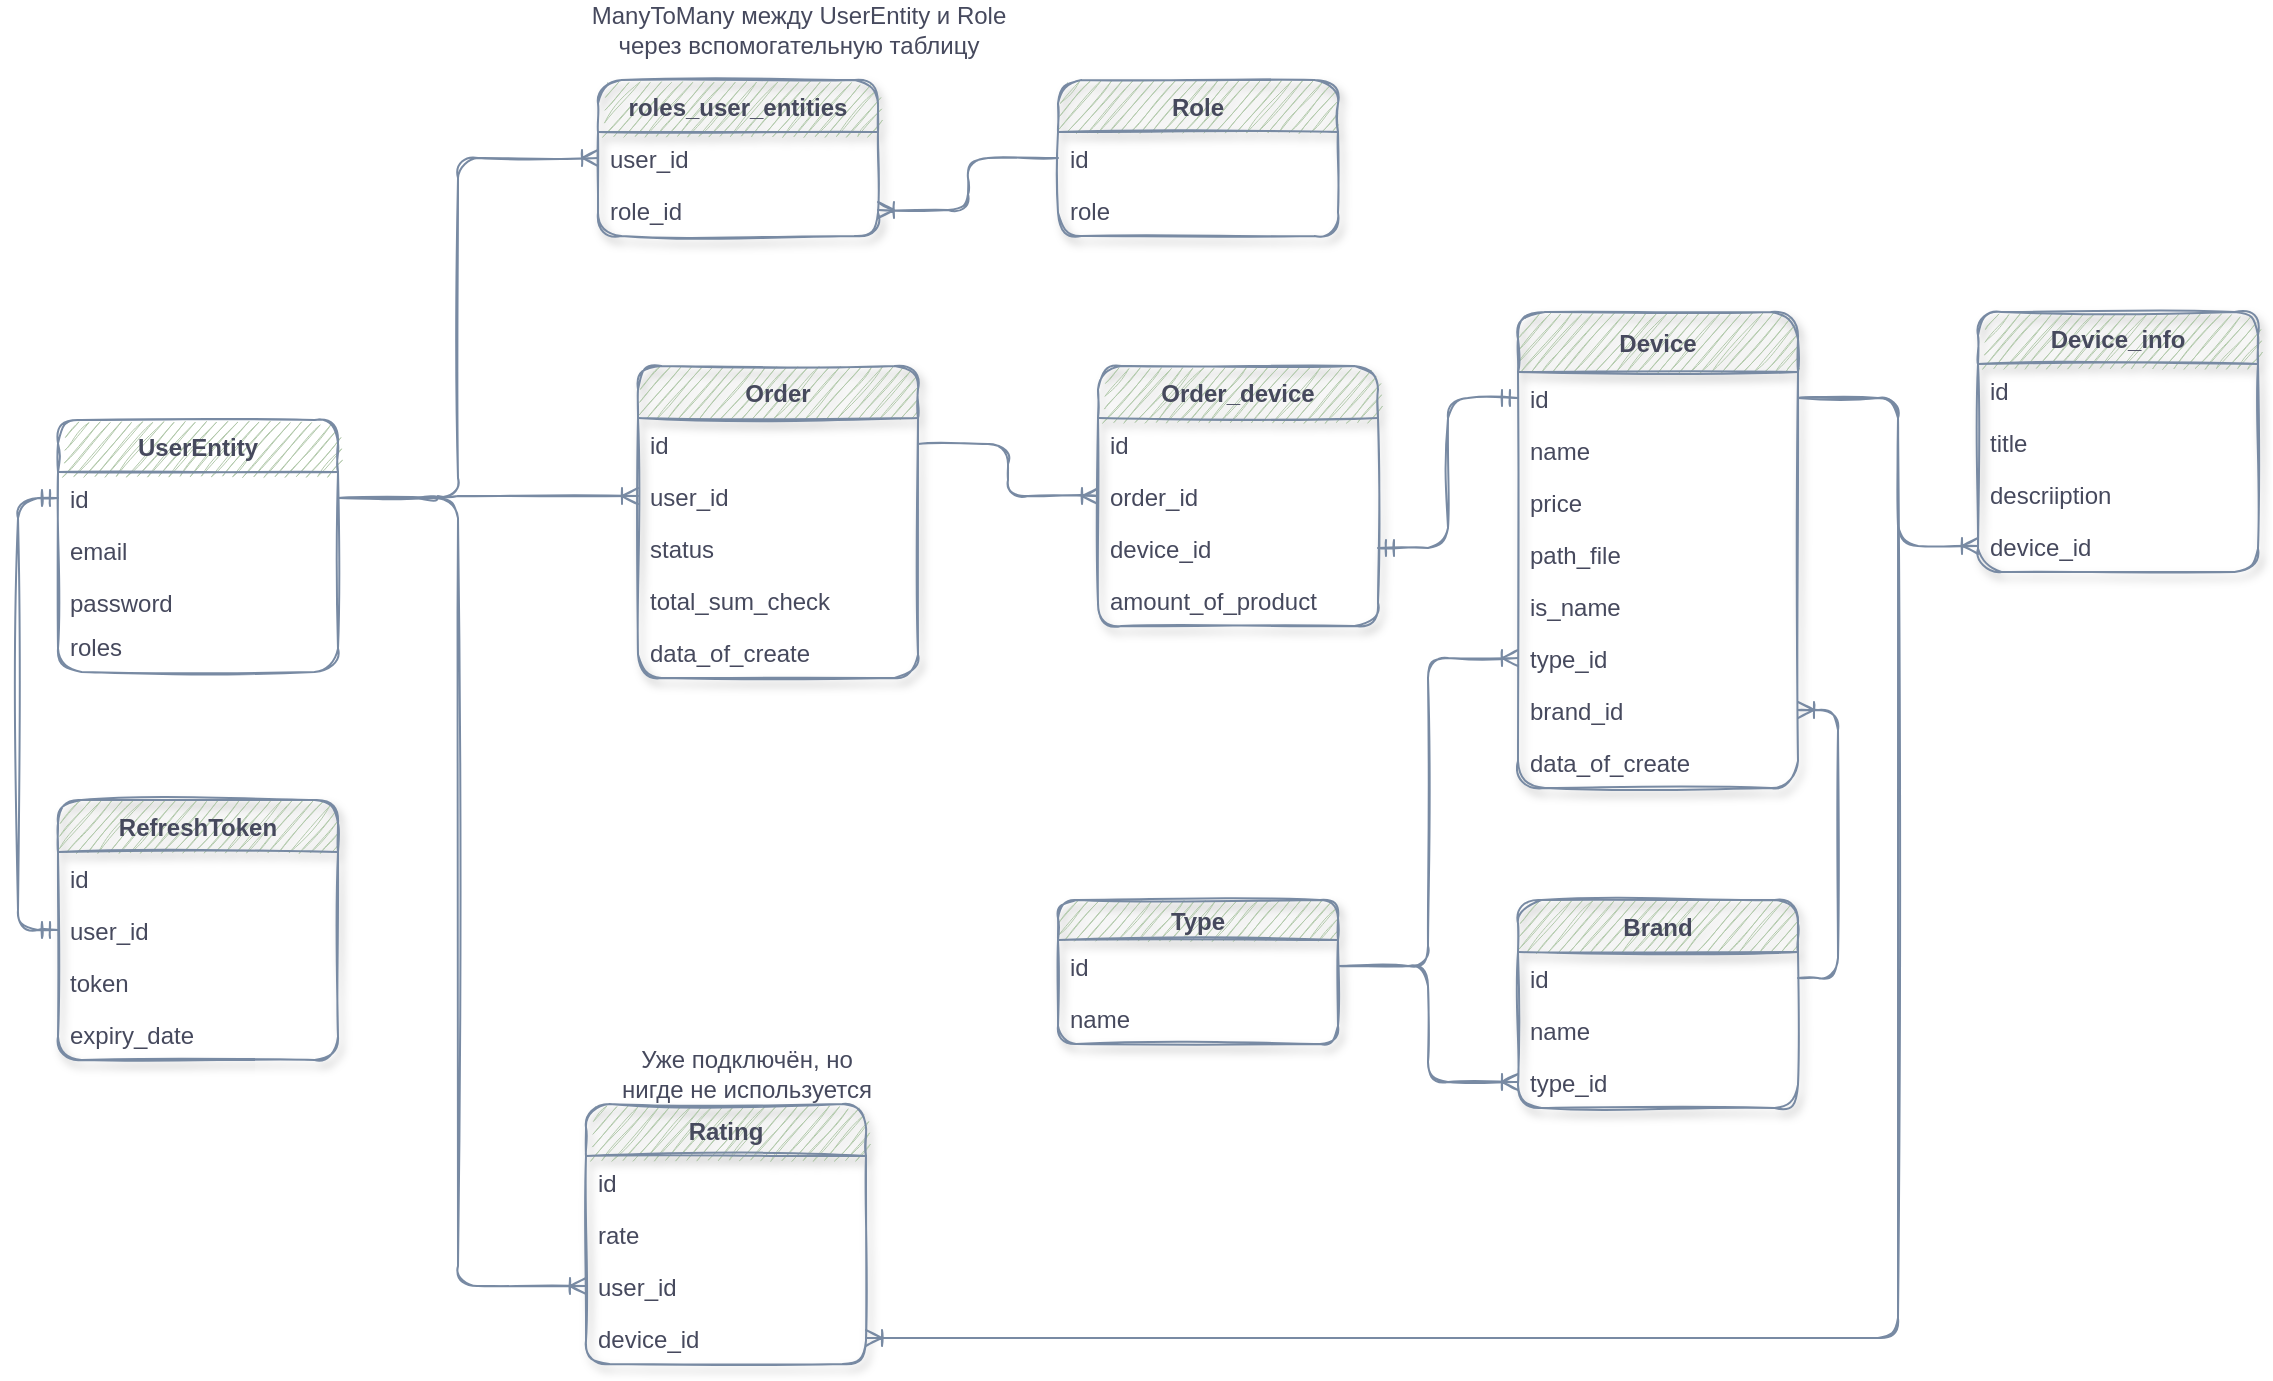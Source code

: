 <mxfile version="14.9.9" type="product"><diagram id="LlsNdpljMGzBqDRL-B-1" name="Page-1"><mxGraphModel dx="1422" dy="1931" grid="1" gridSize="10" guides="1" tooltips="1" connect="1" arrows="1" fold="1" page="1" pageScale="1" pageWidth="827" pageHeight="1169" math="0" shadow="0"><root><mxCell id="0"/><mxCell id="1" parent="0"/><mxCell id="WYQVLgiUB-mDLvY5O6ve-2" value="UserEntity" style="swimlane;fontStyle=1;childLayout=stackLayout;horizontal=1;startSize=26;horizontalStack=0;resizeParent=1;resizeParentMax=0;resizeLast=0;collapsible=1;marginBottom=0;fillColor=#B2C9AB;strokeColor=#788AA3;fontColor=#46495D;sketch=1;rounded=1;" vertex="1" parent="1"><mxGeometry x="70" y="80" width="140" height="126" as="geometry"><mxRectangle x="80" y="170" width="90" height="26" as="alternateBounds"/></mxGeometry></mxCell><mxCell id="WYQVLgiUB-mDLvY5O6ve-3" value="id" style="text;strokeColor=none;fillColor=none;align=left;verticalAlign=top;spacingLeft=4;spacingRight=4;overflow=hidden;rotatable=0;points=[[0,0.5],[1,0.5]];portConstraint=eastwest;fontColor=#46495D;sketch=1;rounded=1;" vertex="1" parent="WYQVLgiUB-mDLvY5O6ve-2"><mxGeometry y="26" width="140" height="26" as="geometry"/></mxCell><mxCell id="WYQVLgiUB-mDLvY5O6ve-4" value="email" style="text;strokeColor=none;fillColor=none;align=left;verticalAlign=top;spacingLeft=4;spacingRight=4;overflow=hidden;rotatable=0;points=[[0,0.5],[1,0.5]];portConstraint=eastwest;shadow=1;fontColor=#46495D;sketch=1;rounded=1;" vertex="1" parent="WYQVLgiUB-mDLvY5O6ve-2"><mxGeometry y="52" width="140" height="26" as="geometry"/></mxCell><mxCell id="WYQVLgiUB-mDLvY5O6ve-34" value="password" style="text;strokeColor=none;fillColor=none;align=left;verticalAlign=top;spacingLeft=4;spacingRight=4;overflow=hidden;rotatable=0;points=[[0,0.5],[1,0.5]];portConstraint=eastwest;shadow=1;fontColor=#46495D;sketch=1;rounded=1;" vertex="1" parent="WYQVLgiUB-mDLvY5O6ve-2"><mxGeometry y="78" width="140" height="22" as="geometry"/></mxCell><mxCell id="WYQVLgiUB-mDLvY5O6ve-35" value="roles" style="text;strokeColor=none;fillColor=none;align=left;verticalAlign=top;spacingLeft=4;spacingRight=4;overflow=hidden;rotatable=0;points=[[0,0.5],[1,0.5]];portConstraint=eastwest;shadow=1;fontColor=#46495D;sketch=1;rounded=1;" vertex="1" parent="WYQVLgiUB-mDLvY5O6ve-2"><mxGeometry y="100" width="140" height="26" as="geometry"/></mxCell><mxCell id="WYQVLgiUB-mDLvY5O6ve-111" style="edgeStyle=orthogonalEdgeStyle;rounded=1;sketch=1;orthogonalLoop=1;jettySize=auto;html=1;entryX=0;entryY=0.5;entryDx=0;entryDy=0;fontColor=#46495D;startArrow=none;startFill=0;endArrow=ERoneToMany;endFill=0;strokeColor=#788AA3;fillColor=#B2C9AB;" edge="1" parent="1" source="WYQVLgiUB-mDLvY5O6ve-40" target="WYQVLgiUB-mDLvY5O6ve-90"><mxGeometry relative="1" as="geometry"/></mxCell><mxCell id="WYQVLgiUB-mDLvY5O6ve-39" value="Type" style="swimlane;fontStyle=1;childLayout=stackLayout;horizontal=1;startSize=20;horizontalStack=0;resizeParent=1;resizeParentMax=0;resizeLast=0;collapsible=1;marginBottom=0;shadow=1;fillColor=#B2C9AB;strokeColor=#788AA3;fontColor=#46495D;sketch=1;rounded=1;" vertex="1" parent="1"><mxGeometry x="570" y="320" width="140" height="72" as="geometry"/></mxCell><mxCell id="WYQVLgiUB-mDLvY5O6ve-40" value="id" style="text;strokeColor=none;fillColor=none;align=left;verticalAlign=top;spacingLeft=4;spacingRight=4;overflow=hidden;rotatable=0;points=[[0,0.5],[1,0.5]];portConstraint=eastwest;fontColor=#46495D;sketch=1;rounded=1;" vertex="1" parent="WYQVLgiUB-mDLvY5O6ve-39"><mxGeometry y="20" width="140" height="26" as="geometry"/></mxCell><mxCell id="WYQVLgiUB-mDLvY5O6ve-43" value="name" style="text;strokeColor=none;fillColor=none;align=left;verticalAlign=top;spacingLeft=4;spacingRight=4;overflow=hidden;rotatable=0;points=[[0,0.5],[1,0.5]];portConstraint=eastwest;fontColor=#46495D;sketch=1;rounded=1;" vertex="1" parent="WYQVLgiUB-mDLvY5O6ve-39"><mxGeometry y="46" width="140" height="26" as="geometry"/></mxCell><mxCell id="WYQVLgiUB-mDLvY5O6ve-44" value="roles_user_entities" style="swimlane;fontStyle=1;childLayout=stackLayout;horizontal=1;startSize=26;horizontalStack=0;resizeParent=1;resizeParentMax=0;resizeLast=0;collapsible=1;marginBottom=0;shadow=1;fillColor=#B2C9AB;strokeColor=#788AA3;fontColor=#46495D;sketch=1;rounded=1;" vertex="1" parent="1"><mxGeometry x="340" y="-90" width="140" height="78" as="geometry"/></mxCell><mxCell id="WYQVLgiUB-mDLvY5O6ve-45" value="user_id" style="text;strokeColor=none;fillColor=none;align=left;verticalAlign=top;spacingLeft=4;spacingRight=4;overflow=hidden;rotatable=0;points=[[0,0.5],[1,0.5]];portConstraint=eastwest;fontColor=#46495D;sketch=1;rounded=1;" vertex="1" parent="WYQVLgiUB-mDLvY5O6ve-44"><mxGeometry y="26" width="140" height="26" as="geometry"/></mxCell><mxCell id="WYQVLgiUB-mDLvY5O6ve-46" value="role_id" style="text;strokeColor=none;fillColor=none;align=left;verticalAlign=top;spacingLeft=4;spacingRight=4;overflow=hidden;rotatable=0;points=[[0,0.5],[1,0.5]];portConstraint=eastwest;fontColor=#46495D;sketch=1;rounded=1;" vertex="1" parent="WYQVLgiUB-mDLvY5O6ve-44"><mxGeometry y="52" width="140" height="26" as="geometry"/></mxCell><mxCell id="WYQVLgiUB-mDLvY5O6ve-48" value="Role" style="swimlane;fontStyle=1;childLayout=stackLayout;horizontal=1;startSize=26;horizontalStack=0;resizeParent=1;resizeParentMax=0;resizeLast=0;collapsible=1;marginBottom=0;shadow=1;fillColor=#B2C9AB;strokeColor=#788AA3;fontColor=#46495D;sketch=1;rounded=1;" vertex="1" parent="1"><mxGeometry x="570" y="-90" width="140" height="78" as="geometry"/></mxCell><mxCell id="WYQVLgiUB-mDLvY5O6ve-49" value="id" style="text;strokeColor=none;fillColor=none;align=left;verticalAlign=top;spacingLeft=4;spacingRight=4;overflow=hidden;rotatable=0;points=[[0,0.5],[1,0.5]];portConstraint=eastwest;fontColor=#46495D;sketch=1;rounded=1;" vertex="1" parent="WYQVLgiUB-mDLvY5O6ve-48"><mxGeometry y="26" width="140" height="26" as="geometry"/></mxCell><mxCell id="WYQVLgiUB-mDLvY5O6ve-50" value="role" style="text;strokeColor=none;fillColor=none;align=left;verticalAlign=top;spacingLeft=4;spacingRight=4;overflow=hidden;rotatable=0;points=[[0,0.5],[1,0.5]];portConstraint=eastwest;fontColor=#46495D;sketch=1;rounded=1;" vertex="1" parent="WYQVLgiUB-mDLvY5O6ve-48"><mxGeometry y="52" width="140" height="26" as="geometry"/></mxCell><mxCell id="WYQVLgiUB-mDLvY5O6ve-52" value="Rating" style="swimlane;fontStyle=1;childLayout=stackLayout;horizontal=1;startSize=26;horizontalStack=0;resizeParent=1;resizeParentMax=0;resizeLast=0;collapsible=1;marginBottom=0;shadow=1;fillColor=#B2C9AB;strokeColor=#788AA3;fontColor=#46495D;sketch=1;rounded=1;" vertex="1" parent="1"><mxGeometry x="334" y="422" width="140" height="130" as="geometry"/></mxCell><mxCell id="WYQVLgiUB-mDLvY5O6ve-53" value="id" style="text;strokeColor=none;fillColor=none;align=left;verticalAlign=top;spacingLeft=4;spacingRight=4;overflow=hidden;rotatable=0;points=[[0,0.5],[1,0.5]];portConstraint=eastwest;fontColor=#46495D;sketch=1;rounded=1;" vertex="1" parent="WYQVLgiUB-mDLvY5O6ve-52"><mxGeometry y="26" width="140" height="26" as="geometry"/></mxCell><mxCell id="WYQVLgiUB-mDLvY5O6ve-54" value="rate" style="text;strokeColor=none;fillColor=none;align=left;verticalAlign=top;spacingLeft=4;spacingRight=4;overflow=hidden;rotatable=0;points=[[0,0.5],[1,0.5]];portConstraint=eastwest;fontColor=#46495D;sketch=1;rounded=1;" vertex="1" parent="WYQVLgiUB-mDLvY5O6ve-52"><mxGeometry y="52" width="140" height="26" as="geometry"/></mxCell><mxCell id="WYQVLgiUB-mDLvY5O6ve-55" value="user_id" style="text;strokeColor=none;fillColor=none;align=left;verticalAlign=top;spacingLeft=4;spacingRight=4;overflow=hidden;rotatable=0;points=[[0,0.5],[1,0.5]];portConstraint=eastwest;fontColor=#46495D;sketch=1;rounded=1;" vertex="1" parent="WYQVLgiUB-mDLvY5O6ve-52"><mxGeometry y="78" width="140" height="26" as="geometry"/></mxCell><mxCell id="WYQVLgiUB-mDLvY5O6ve-56" value="device_id" style="text;strokeColor=none;fillColor=none;align=left;verticalAlign=top;spacingLeft=4;spacingRight=4;overflow=hidden;rotatable=0;points=[[0,0.5],[1,0.5]];portConstraint=eastwest;fontColor=#46495D;sketch=1;rounded=1;" vertex="1" parent="WYQVLgiUB-mDLvY5O6ve-52"><mxGeometry y="104" width="140" height="26" as="geometry"/></mxCell><mxCell id="WYQVLgiUB-mDLvY5O6ve-58" value="Order_device" style="swimlane;fontStyle=1;childLayout=stackLayout;horizontal=1;startSize=26;horizontalStack=0;resizeParent=1;resizeParentMax=0;resizeLast=0;collapsible=1;marginBottom=0;shadow=1;fillColor=#B2C9AB;strokeColor=#788AA3;fontColor=#46495D;sketch=1;rounded=1;" vertex="1" parent="1"><mxGeometry x="590" y="53" width="140" height="130" as="geometry"/></mxCell><mxCell id="WYQVLgiUB-mDLvY5O6ve-59" value="id" style="text;strokeColor=none;fillColor=none;align=left;verticalAlign=top;spacingLeft=4;spacingRight=4;overflow=hidden;rotatable=0;points=[[0,0.5],[1,0.5]];portConstraint=eastwest;fontColor=#46495D;sketch=1;rounded=1;" vertex="1" parent="WYQVLgiUB-mDLvY5O6ve-58"><mxGeometry y="26" width="140" height="26" as="geometry"/></mxCell><mxCell id="WYQVLgiUB-mDLvY5O6ve-60" value="order_id" style="text;strokeColor=none;fillColor=none;align=left;verticalAlign=top;spacingLeft=4;spacingRight=4;overflow=hidden;rotatable=0;points=[[0,0.5],[1,0.5]];portConstraint=eastwest;fontColor=#46495D;sketch=1;rounded=1;" vertex="1" parent="WYQVLgiUB-mDLvY5O6ve-58"><mxGeometry y="52" width="140" height="26" as="geometry"/></mxCell><mxCell id="WYQVLgiUB-mDLvY5O6ve-61" value="device_id" style="text;strokeColor=none;fillColor=none;align=left;verticalAlign=top;spacingLeft=4;spacingRight=4;overflow=hidden;rotatable=0;points=[[0,0.5],[1,0.5]];portConstraint=eastwest;fontColor=#46495D;sketch=1;rounded=1;" vertex="1" parent="WYQVLgiUB-mDLvY5O6ve-58"><mxGeometry y="78" width="140" height="26" as="geometry"/></mxCell><mxCell id="WYQVLgiUB-mDLvY5O6ve-62" value="amount_of_product" style="text;strokeColor=none;fillColor=none;align=left;verticalAlign=top;spacingLeft=4;spacingRight=4;overflow=hidden;rotatable=0;points=[[0,0.5],[1,0.5]];portConstraint=eastwest;fontColor=#46495D;sketch=1;rounded=1;" vertex="1" parent="WYQVLgiUB-mDLvY5O6ve-58"><mxGeometry y="104" width="140" height="26" as="geometry"/></mxCell><mxCell id="WYQVLgiUB-mDLvY5O6ve-63" value="Order" style="swimlane;fontStyle=1;childLayout=stackLayout;horizontal=1;startSize=26;horizontalStack=0;resizeParent=1;resizeParentMax=0;resizeLast=0;collapsible=1;marginBottom=0;shadow=1;fillColor=#B2C9AB;strokeColor=#788AA3;fontColor=#46495D;sketch=1;rounded=1;" vertex="1" parent="1"><mxGeometry x="360" y="53" width="140" height="156" as="geometry"/></mxCell><mxCell id="WYQVLgiUB-mDLvY5O6ve-64" value="id" style="text;strokeColor=none;fillColor=none;align=left;verticalAlign=top;spacingLeft=4;spacingRight=4;overflow=hidden;rotatable=0;points=[[0,0.5],[1,0.5]];portConstraint=eastwest;fontColor=#46495D;sketch=1;rounded=1;" vertex="1" parent="WYQVLgiUB-mDLvY5O6ve-63"><mxGeometry y="26" width="140" height="26" as="geometry"/></mxCell><mxCell id="WYQVLgiUB-mDLvY5O6ve-65" value="user_id" style="text;strokeColor=none;fillColor=none;align=left;verticalAlign=top;spacingLeft=4;spacingRight=4;overflow=hidden;rotatable=0;points=[[0,0.5],[1,0.5]];portConstraint=eastwest;fontColor=#46495D;sketch=1;rounded=1;" vertex="1" parent="WYQVLgiUB-mDLvY5O6ve-63"><mxGeometry y="52" width="140" height="26" as="geometry"/></mxCell><mxCell id="WYQVLgiUB-mDLvY5O6ve-66" value="status" style="text;strokeColor=none;fillColor=none;align=left;verticalAlign=top;spacingLeft=4;spacingRight=4;overflow=hidden;rotatable=0;points=[[0,0.5],[1,0.5]];portConstraint=eastwest;fontColor=#46495D;sketch=1;rounded=1;" vertex="1" parent="WYQVLgiUB-mDLvY5O6ve-63"><mxGeometry y="78" width="140" height="26" as="geometry"/></mxCell><mxCell id="WYQVLgiUB-mDLvY5O6ve-67" value="total_sum_check" style="text;strokeColor=none;fillColor=none;align=left;verticalAlign=top;spacingLeft=4;spacingRight=4;overflow=hidden;rotatable=0;points=[[0,0.5],[1,0.5]];portConstraint=eastwest;fontColor=#46495D;sketch=1;rounded=1;" vertex="1" parent="WYQVLgiUB-mDLvY5O6ve-63"><mxGeometry y="104" width="140" height="26" as="geometry"/></mxCell><mxCell id="WYQVLgiUB-mDLvY5O6ve-68" value="data_of_create" style="text;strokeColor=none;fillColor=none;align=left;verticalAlign=top;spacingLeft=4;spacingRight=4;overflow=hidden;rotatable=0;points=[[0,0.5],[1,0.5]];portConstraint=eastwest;fontColor=#46495D;sketch=1;rounded=1;" vertex="1" parent="WYQVLgiUB-mDLvY5O6ve-63"><mxGeometry y="130" width="140" height="26" as="geometry"/></mxCell><mxCell id="WYQVLgiUB-mDLvY5O6ve-69" value="Device_info" style="swimlane;fontStyle=1;childLayout=stackLayout;horizontal=1;startSize=26;horizontalStack=0;resizeParent=1;resizeParentMax=0;resizeLast=0;collapsible=1;marginBottom=0;shadow=1;fillColor=#B2C9AB;strokeColor=#788AA3;fontColor=#46495D;sketch=1;rounded=1;" vertex="1" parent="1"><mxGeometry x="1030" y="26" width="140" height="130" as="geometry"/></mxCell><mxCell id="WYQVLgiUB-mDLvY5O6ve-70" value="id" style="text;strokeColor=none;fillColor=none;align=left;verticalAlign=top;spacingLeft=4;spacingRight=4;overflow=hidden;rotatable=0;points=[[0,0.5],[1,0.5]];portConstraint=eastwest;fontColor=#46495D;sketch=1;rounded=1;" vertex="1" parent="WYQVLgiUB-mDLvY5O6ve-69"><mxGeometry y="26" width="140" height="26" as="geometry"/></mxCell><mxCell id="WYQVLgiUB-mDLvY5O6ve-71" value="title" style="text;strokeColor=none;fillColor=none;align=left;verticalAlign=top;spacingLeft=4;spacingRight=4;overflow=hidden;rotatable=0;points=[[0,0.5],[1,0.5]];portConstraint=eastwest;fontColor=#46495D;sketch=1;rounded=1;" vertex="1" parent="WYQVLgiUB-mDLvY5O6ve-69"><mxGeometry y="52" width="140" height="26" as="geometry"/></mxCell><mxCell id="WYQVLgiUB-mDLvY5O6ve-72" value="descriiption" style="text;strokeColor=none;fillColor=none;align=left;verticalAlign=top;spacingLeft=4;spacingRight=4;overflow=hidden;rotatable=0;points=[[0,0.5],[1,0.5]];portConstraint=eastwest;fontColor=#46495D;sketch=1;rounded=1;" vertex="1" parent="WYQVLgiUB-mDLvY5O6ve-69"><mxGeometry y="78" width="140" height="26" as="geometry"/></mxCell><mxCell id="WYQVLgiUB-mDLvY5O6ve-73" value="device_id" style="text;strokeColor=none;fillColor=none;align=left;verticalAlign=top;spacingLeft=4;spacingRight=4;overflow=hidden;rotatable=0;points=[[0,0.5],[1,0.5]];portConstraint=eastwest;fontColor=#46495D;sketch=1;rounded=1;" vertex="1" parent="WYQVLgiUB-mDLvY5O6ve-69"><mxGeometry y="104" width="140" height="26" as="geometry"/></mxCell><mxCell id="WYQVLgiUB-mDLvY5O6ve-74" value="Device" style="swimlane;fontStyle=1;childLayout=stackLayout;horizontal=1;startSize=30;horizontalStack=0;resizeParent=1;resizeParentMax=0;resizeLast=0;collapsible=1;marginBottom=0;shadow=1;fillColor=#B2C9AB;strokeColor=#788AA3;fontColor=#46495D;sketch=1;rounded=1;" vertex="1" parent="1"><mxGeometry x="800" y="26" width="140" height="238" as="geometry"/></mxCell><mxCell id="WYQVLgiUB-mDLvY5O6ve-75" value="id" style="text;strokeColor=none;fillColor=none;align=left;verticalAlign=top;spacingLeft=4;spacingRight=4;overflow=hidden;rotatable=0;points=[[0,0.5],[1,0.5]];portConstraint=eastwest;fontColor=#46495D;sketch=1;rounded=1;" vertex="1" parent="WYQVLgiUB-mDLvY5O6ve-74"><mxGeometry y="30" width="140" height="26" as="geometry"/></mxCell><mxCell id="WYQVLgiUB-mDLvY5O6ve-76" value="name" style="text;strokeColor=none;fillColor=none;align=left;verticalAlign=top;spacingLeft=4;spacingRight=4;overflow=hidden;rotatable=0;points=[[0,0.5],[1,0.5]];portConstraint=eastwest;fontColor=#46495D;sketch=1;rounded=1;" vertex="1" parent="WYQVLgiUB-mDLvY5O6ve-74"><mxGeometry y="56" width="140" height="26" as="geometry"/></mxCell><mxCell id="WYQVLgiUB-mDLvY5O6ve-77" value="price" style="text;strokeColor=none;fillColor=none;align=left;verticalAlign=top;spacingLeft=4;spacingRight=4;overflow=hidden;rotatable=0;points=[[0,0.5],[1,0.5]];portConstraint=eastwest;fontColor=#46495D;sketch=1;rounded=1;" vertex="1" parent="WYQVLgiUB-mDLvY5O6ve-74"><mxGeometry y="82" width="140" height="26" as="geometry"/></mxCell><mxCell id="WYQVLgiUB-mDLvY5O6ve-78" value="path_file" style="text;strokeColor=none;fillColor=none;align=left;verticalAlign=top;spacingLeft=4;spacingRight=4;overflow=hidden;rotatable=0;points=[[0,0.5],[1,0.5]];portConstraint=eastwest;fontColor=#46495D;sketch=1;rounded=1;" vertex="1" parent="WYQVLgiUB-mDLvY5O6ve-74"><mxGeometry y="108" width="140" height="26" as="geometry"/></mxCell><mxCell id="WYQVLgiUB-mDLvY5O6ve-79" value="is_name" style="text;strokeColor=none;fillColor=none;align=left;verticalAlign=top;spacingLeft=4;spacingRight=4;overflow=hidden;rotatable=0;points=[[0,0.5],[1,0.5]];portConstraint=eastwest;fontColor=#46495D;sketch=1;rounded=1;" vertex="1" parent="WYQVLgiUB-mDLvY5O6ve-74"><mxGeometry y="134" width="140" height="26" as="geometry"/></mxCell><mxCell id="WYQVLgiUB-mDLvY5O6ve-80" value="type_id" style="text;strokeColor=none;fillColor=none;align=left;verticalAlign=top;spacingLeft=4;spacingRight=4;overflow=hidden;rotatable=0;points=[[0,0.5],[1,0.5]];portConstraint=eastwest;fontColor=#46495D;sketch=1;rounded=1;" vertex="1" parent="WYQVLgiUB-mDLvY5O6ve-74"><mxGeometry y="160" width="140" height="26" as="geometry"/></mxCell><mxCell id="WYQVLgiUB-mDLvY5O6ve-81" value="brand_id" style="text;strokeColor=none;fillColor=none;align=left;verticalAlign=top;spacingLeft=4;spacingRight=4;overflow=hidden;rotatable=0;points=[[0,0.5],[1,0.5]];portConstraint=eastwest;fontColor=#46495D;sketch=1;rounded=1;" vertex="1" parent="WYQVLgiUB-mDLvY5O6ve-74"><mxGeometry y="186" width="140" height="26" as="geometry"/></mxCell><mxCell id="WYQVLgiUB-mDLvY5O6ve-86" value="data_of_create" style="text;strokeColor=none;fillColor=none;align=left;verticalAlign=top;spacingLeft=4;spacingRight=4;overflow=hidden;rotatable=0;points=[[0,0.5],[1,0.5]];portConstraint=eastwest;fontColor=#46495D;sketch=1;rounded=1;" vertex="1" parent="WYQVLgiUB-mDLvY5O6ve-74"><mxGeometry y="212" width="140" height="26" as="geometry"/></mxCell><mxCell id="WYQVLgiUB-mDLvY5O6ve-87" value="Brand" style="swimlane;fontStyle=1;childLayout=stackLayout;horizontal=1;startSize=26;horizontalStack=0;resizeParent=1;resizeParentMax=0;resizeLast=0;collapsible=1;marginBottom=0;shadow=1;fillColor=#B2C9AB;strokeColor=#788AA3;fontColor=#46495D;sketch=1;rounded=1;" vertex="1" parent="1"><mxGeometry x="800" y="320" width="140" height="104" as="geometry"/></mxCell><mxCell id="WYQVLgiUB-mDLvY5O6ve-88" value="id" style="text;strokeColor=none;fillColor=none;align=left;verticalAlign=top;spacingLeft=4;spacingRight=4;overflow=hidden;rotatable=0;points=[[0,0.5],[1,0.5]];portConstraint=eastwest;fontColor=#46495D;sketch=1;rounded=1;" vertex="1" parent="WYQVLgiUB-mDLvY5O6ve-87"><mxGeometry y="26" width="140" height="26" as="geometry"/></mxCell><mxCell id="WYQVLgiUB-mDLvY5O6ve-89" value="name" style="text;strokeColor=none;fillColor=none;align=left;verticalAlign=top;spacingLeft=4;spacingRight=4;overflow=hidden;rotatable=0;points=[[0,0.5],[1,0.5]];portConstraint=eastwest;fontColor=#46495D;sketch=1;rounded=1;" vertex="1" parent="WYQVLgiUB-mDLvY5O6ve-87"><mxGeometry y="52" width="140" height="26" as="geometry"/></mxCell><mxCell id="WYQVLgiUB-mDLvY5O6ve-90" value="type_id" style="text;strokeColor=none;fillColor=none;align=left;verticalAlign=top;spacingLeft=4;spacingRight=4;overflow=hidden;rotatable=0;points=[[0,0.5],[1,0.5]];portConstraint=eastwest;fontColor=#46495D;sketch=1;rounded=1;" vertex="1" parent="WYQVLgiUB-mDLvY5O6ve-87"><mxGeometry y="78" width="140" height="26" as="geometry"/></mxCell><mxCell id="WYQVLgiUB-mDLvY5O6ve-92" value="RefreshToken" style="swimlane;fontStyle=1;childLayout=stackLayout;horizontal=1;startSize=26;horizontalStack=0;resizeParent=1;resizeParentMax=0;resizeLast=0;collapsible=1;marginBottom=0;shadow=1;fillColor=#B2C9AB;strokeColor=#788AA3;fontColor=#46495D;sketch=1;rounded=1;" vertex="1" parent="1"><mxGeometry x="70" y="270" width="140" height="130" as="geometry"/></mxCell><mxCell id="WYQVLgiUB-mDLvY5O6ve-93" value="id" style="text;strokeColor=none;fillColor=none;align=left;verticalAlign=top;spacingLeft=4;spacingRight=4;overflow=hidden;rotatable=0;points=[[0,0.5],[1,0.5]];portConstraint=eastwest;fontColor=#46495D;sketch=1;rounded=1;" vertex="1" parent="WYQVLgiUB-mDLvY5O6ve-92"><mxGeometry y="26" width="140" height="26" as="geometry"/></mxCell><mxCell id="WYQVLgiUB-mDLvY5O6ve-94" value="user_id" style="text;strokeColor=none;fillColor=none;align=left;verticalAlign=top;spacingLeft=4;spacingRight=4;overflow=hidden;rotatable=0;points=[[0,0.5],[1,0.5]];portConstraint=eastwest;fontColor=#46495D;sketch=1;rounded=1;" vertex="1" parent="WYQVLgiUB-mDLvY5O6ve-92"><mxGeometry y="52" width="140" height="26" as="geometry"/></mxCell><mxCell id="WYQVLgiUB-mDLvY5O6ve-95" value="token" style="text;strokeColor=none;fillColor=none;align=left;verticalAlign=top;spacingLeft=4;spacingRight=4;overflow=hidden;rotatable=0;points=[[0,0.5],[1,0.5]];portConstraint=eastwest;fontColor=#46495D;sketch=1;rounded=1;" vertex="1" parent="WYQVLgiUB-mDLvY5O6ve-92"><mxGeometry y="78" width="140" height="26" as="geometry"/></mxCell><mxCell id="WYQVLgiUB-mDLvY5O6ve-96" value="expiry_date" style="text;strokeColor=none;fillColor=none;align=left;verticalAlign=top;spacingLeft=4;spacingRight=4;overflow=hidden;rotatable=0;points=[[0,0.5],[1,0.5]];portConstraint=eastwest;fontColor=#46495D;sketch=1;rounded=1;" vertex="1" parent="WYQVLgiUB-mDLvY5O6ve-92"><mxGeometry y="104" width="140" height="26" as="geometry"/></mxCell><mxCell id="WYQVLgiUB-mDLvY5O6ve-101" style="edgeStyle=orthogonalEdgeStyle;orthogonalLoop=1;jettySize=auto;html=1;entryX=0;entryY=0.5;entryDx=0;entryDy=0;startArrow=ERmandOne;startFill=0;endArrow=ERmandOne;endFill=0;strokeColor=#788AA3;fontColor=#46495D;sketch=1;" edge="1" parent="1" source="WYQVLgiUB-mDLvY5O6ve-3" target="WYQVLgiUB-mDLvY5O6ve-94"><mxGeometry relative="1" as="geometry"/></mxCell><mxCell id="WYQVLgiUB-mDLvY5O6ve-102" style="edgeStyle=orthogonalEdgeStyle;orthogonalLoop=1;jettySize=auto;html=1;entryX=0;entryY=0.5;entryDx=0;entryDy=0;startArrow=none;startFill=0;endArrow=ERoneToMany;endFill=0;exitX=1;exitY=0.5;exitDx=0;exitDy=0;strokeColor=#788AA3;fontColor=#46495D;sketch=1;" edge="1" parent="1" source="WYQVLgiUB-mDLvY5O6ve-3" target="WYQVLgiUB-mDLvY5O6ve-45"><mxGeometry relative="1" as="geometry"><Array as="points"><mxPoint x="270" y="119"/><mxPoint x="270" y="-51"/></Array></mxGeometry></mxCell><mxCell id="WYQVLgiUB-mDLvY5O6ve-104" style="edgeStyle=orthogonalEdgeStyle;orthogonalLoop=1;jettySize=auto;html=1;entryX=1;entryY=0.5;entryDx=0;entryDy=0;startArrow=none;startFill=0;endArrow=ERoneToMany;endFill=0;strokeColor=#788AA3;fontColor=#46495D;sketch=1;" edge="1" parent="1" source="WYQVLgiUB-mDLvY5O6ve-49" target="WYQVLgiUB-mDLvY5O6ve-46"><mxGeometry relative="1" as="geometry"/></mxCell><mxCell id="WYQVLgiUB-mDLvY5O6ve-105" value="ManyToMany между UserEntity и Role&lt;br&gt;через вспомогательную таблицу" style="text;html=1;align=center;verticalAlign=middle;resizable=0;points=[];autosize=1;strokeColor=none;fontColor=#46495D;sketch=1;rounded=1;" vertex="1" parent="1"><mxGeometry x="330" y="-130" width="220" height="30" as="geometry"/></mxCell><mxCell id="WYQVLgiUB-mDLvY5O6ve-107" style="orthogonalLoop=1;jettySize=auto;html=1;startArrow=none;startFill=0;endArrow=ERoneToMany;endFill=0;edgeStyle=orthogonalEdgeStyle;strokeColor=#788AA3;fontColor=#46495D;sketch=1;" edge="1" parent="1" source="WYQVLgiUB-mDLvY5O6ve-64" target="WYQVLgiUB-mDLvY5O6ve-60"><mxGeometry relative="1" as="geometry"/></mxCell><mxCell id="WYQVLgiUB-mDLvY5O6ve-108" style="edgeStyle=orthogonalEdgeStyle;rounded=1;sketch=1;orthogonalLoop=1;jettySize=auto;html=1;entryX=0;entryY=0.5;entryDx=0;entryDy=0;fontColor=#46495D;strokeColor=#788AA3;fillColor=#B2C9AB;startArrow=ERmandOne;startFill=0;endArrow=ERmandOne;endFill=0;" edge="1" parent="1" source="WYQVLgiUB-mDLvY5O6ve-61" target="WYQVLgiUB-mDLvY5O6ve-75"><mxGeometry relative="1" as="geometry"/></mxCell><mxCell id="WYQVLgiUB-mDLvY5O6ve-109" style="edgeStyle=orthogonalEdgeStyle;rounded=1;sketch=1;orthogonalLoop=1;jettySize=auto;html=1;fontColor=#46495D;startArrow=none;startFill=0;endArrow=ERoneToMany;endFill=0;strokeColor=#788AA3;fillColor=#B2C9AB;" edge="1" parent="1" source="WYQVLgiUB-mDLvY5O6ve-40" target="WYQVLgiUB-mDLvY5O6ve-80"><mxGeometry relative="1" as="geometry"/></mxCell><mxCell id="WYQVLgiUB-mDLvY5O6ve-112" style="edgeStyle=orthogonalEdgeStyle;rounded=1;sketch=1;orthogonalLoop=1;jettySize=auto;html=1;fontColor=#46495D;startArrow=none;startFill=0;endArrow=ERoneToMany;endFill=0;strokeColor=#788AA3;fillColor=#B2C9AB;exitX=1;exitY=0.5;exitDx=0;exitDy=0;" edge="1" parent="1" source="WYQVLgiUB-mDLvY5O6ve-88" target="WYQVLgiUB-mDLvY5O6ve-81"><mxGeometry relative="1" as="geometry"/></mxCell><mxCell id="WYQVLgiUB-mDLvY5O6ve-113" style="edgeStyle=orthogonalEdgeStyle;rounded=1;sketch=1;orthogonalLoop=1;jettySize=auto;html=1;fontColor=#46495D;startArrow=none;startFill=0;endArrow=ERoneToMany;endFill=0;strokeColor=#788AA3;fillColor=#B2C9AB;" edge="1" parent="1" source="WYQVLgiUB-mDLvY5O6ve-75" target="WYQVLgiUB-mDLvY5O6ve-73"><mxGeometry relative="1" as="geometry"><Array as="points"><mxPoint x="990" y="69"/><mxPoint x="990" y="143"/></Array></mxGeometry></mxCell><mxCell id="WYQVLgiUB-mDLvY5O6ve-114" value="Уже подключён, но &lt;br&gt;нигде не используется" style="text;html=1;align=center;verticalAlign=middle;resizable=0;points=[];autosize=1;strokeColor=none;fontColor=#46495D;" vertex="1" parent="1"><mxGeometry x="344" y="392" width="140" height="30" as="geometry"/></mxCell><mxCell id="WYQVLgiUB-mDLvY5O6ve-115" style="edgeStyle=orthogonalEdgeStyle;rounded=1;sketch=1;orthogonalLoop=1;jettySize=auto;html=1;entryX=0;entryY=0.5;entryDx=0;entryDy=0;fontColor=#46495D;startArrow=none;startFill=0;endArrow=ERoneToMany;endFill=0;strokeColor=#788AA3;fillColor=#B2C9AB;" edge="1" parent="1" source="WYQVLgiUB-mDLvY5O6ve-3" target="WYQVLgiUB-mDLvY5O6ve-55"><mxGeometry relative="1" as="geometry"><Array as="points"><mxPoint x="270" y="119"/><mxPoint x="270" y="513"/></Array></mxGeometry></mxCell><mxCell id="WYQVLgiUB-mDLvY5O6ve-116" style="edgeStyle=orthogonalEdgeStyle;rounded=1;sketch=1;orthogonalLoop=1;jettySize=auto;html=1;fontColor=#46495D;startArrow=none;startFill=0;endArrow=ERoneToMany;endFill=0;strokeColor=#788AA3;fillColor=#B2C9AB;" edge="1" parent="1" source="WYQVLgiUB-mDLvY5O6ve-75" target="WYQVLgiUB-mDLvY5O6ve-56"><mxGeometry relative="1" as="geometry"><Array as="points"><mxPoint x="990" y="69"/><mxPoint x="990" y="539"/></Array></mxGeometry></mxCell><mxCell id="WYQVLgiUB-mDLvY5O6ve-117" style="edgeStyle=orthogonalEdgeStyle;rounded=1;sketch=1;orthogonalLoop=1;jettySize=auto;html=1;fontColor=#46495D;startArrow=none;startFill=0;endArrow=ERoneToMany;endFill=0;strokeColor=#788AA3;fillColor=#B2C9AB;" edge="1" parent="1" source="WYQVLgiUB-mDLvY5O6ve-3" target="WYQVLgiUB-mDLvY5O6ve-65"><mxGeometry relative="1" as="geometry"><Array as="points"><mxPoint x="260" y="119"/><mxPoint x="260" y="118"/></Array></mxGeometry></mxCell></root></mxGraphModel></diagram></mxfile>